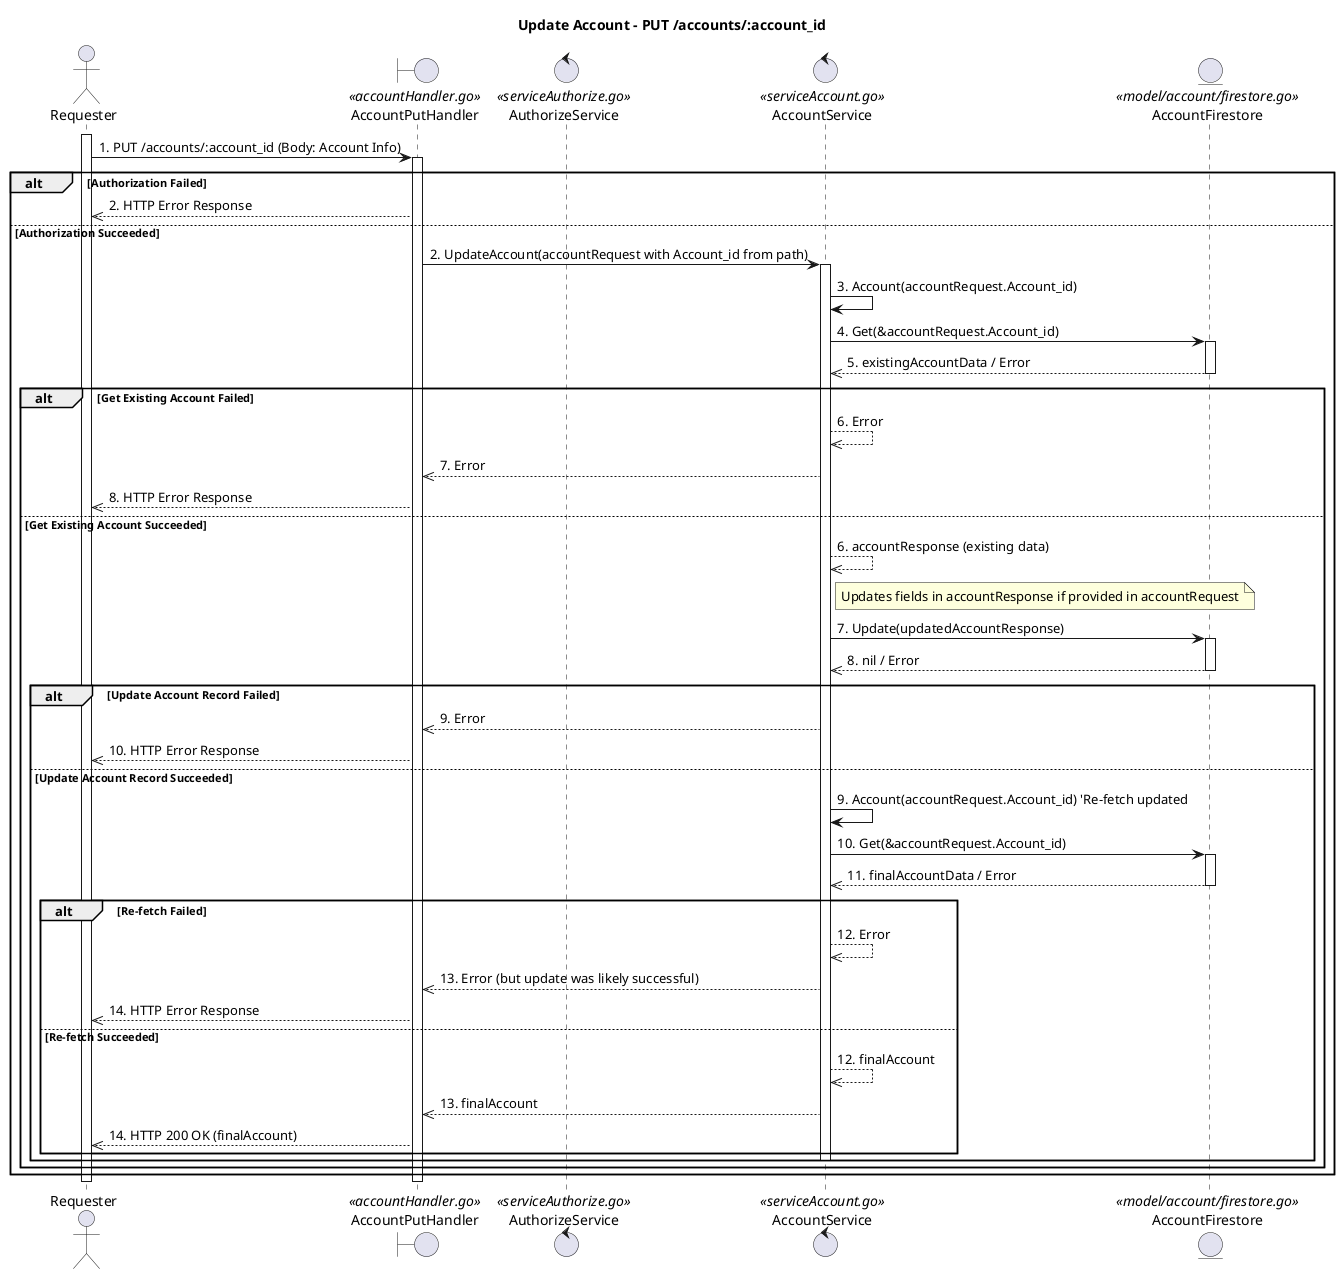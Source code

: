@startuml
title Update Account - PUT /accounts/:account_id

actor Requester
boundary AccountPutHandler <<accountHandler.go>>
control AuthorizeService <<serviceAuthorize.go>>
control AccountService <<serviceAccount.go>>
entity AccountFirestore <<model/account/firestore.go>>

activate Requester
Requester -> AccountPutHandler : 1. PUT /accounts/:account_id (Body: Account Info)
activate AccountPutHandler

alt Authorization Failed
    AccountPutHandler -->> Requester : 2. HTTP Error Response
else Authorization Succeeded

    AccountPutHandler -> AccountService : 2. UpdateAccount(accountRequest with Account_id from path)
    activate AccountService
    AccountService -> AccountService : 3. Account(accountRequest.Account_id)
    AccountService -> AccountFirestore : 4. Get(&accountRequest.Account_id)
    activate AccountFirestore
    AccountFirestore -->> AccountService : 5. existingAccountData / Error
    deactivate AccountFirestore
    
    alt Get Existing Account Failed
        AccountService -->> AccountService : 6. Error
        AccountService -->> AccountPutHandler : 7. Error
        AccountPutHandler -->> Requester : 8. HTTP Error Response
    else Get Existing Account Succeeded
        AccountService -->> AccountService : 6. accountResponse (existing data)
        note right of AccountService : Updates fields in accountResponse if provided in accountRequest
        AccountService -> AccountFirestore : 7. Update(updatedAccountResponse)
        activate AccountFirestore
        AccountFirestore -->> AccountService : 8. nil / Error
        deactivate AccountFirestore
        
        alt Update Account Record Failed
            AccountService -->> AccountPutHandler : 9. Error
            AccountPutHandler -->> Requester : 10. HTTP Error Response
        else Update Account Record Succeeded
            AccountService -> AccountService : 9. Account(accountRequest.Account_id) 'Re-fetch updated
            AccountService -> AccountFirestore : 10. Get(&accountRequest.Account_id)
            activate AccountFirestore
            AccountFirestore -->> AccountService : 11. finalAccountData / Error
            deactivate AccountFirestore
            
            alt Re-fetch Failed
                 AccountService -->> AccountService : 12. Error
                 AccountService -->> AccountPutHandler : 13. Error (but update was likely successful)
                 AccountPutHandler -->> Requester : 14. HTTP Error Response
            else Re-fetch Succeeded
                 AccountService -->> AccountService : 12. finalAccount
                 AccountService -->> AccountPutHandler : 13. finalAccount
                 AccountPutHandler -->> Requester : 14. HTTP 200 OK (finalAccount)
            end
            deactivate AccountService
        end
    end
end
deactivate AccountPutHandler
deactivate Requester
@enduml